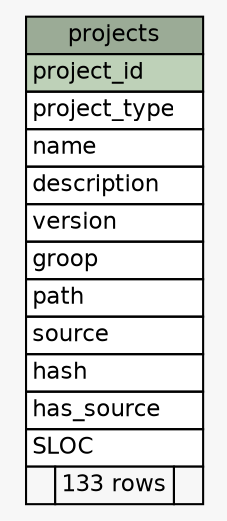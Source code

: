 // dot 2.36.0 on Mac OS X 10.10.3
// SchemaSpy rev 590
digraph "projects" {
  graph [
    rankdir="RL"
    bgcolor="#f7f7f7"
    nodesep="0.18"
    ranksep="0.46"
    fontname="Helvetica"
    fontsize="11"
  ];
  node [
    fontname="Helvetica"
    fontsize="11"
    shape="plaintext"
  ];
  edge [
    arrowsize="0.8"
  ];
  "projects" [
    label=<
    <TABLE BORDER="0" CELLBORDER="1" CELLSPACING="0" BGCOLOR="#ffffff">
      <TR><TD COLSPAN="3" BGCOLOR="#9bab96" ALIGN="CENTER">projects</TD></TR>
      <TR><TD PORT="project_id" COLSPAN="3" BGCOLOR="#bed1b8" ALIGN="LEFT">project_id</TD></TR>
      <TR><TD PORT="project_type" COLSPAN="3" ALIGN="LEFT">project_type</TD></TR>
      <TR><TD PORT="name" COLSPAN="3" ALIGN="LEFT">name</TD></TR>
      <TR><TD PORT="description" COLSPAN="3" ALIGN="LEFT">description</TD></TR>
      <TR><TD PORT="version" COLSPAN="3" ALIGN="LEFT">version</TD></TR>
      <TR><TD PORT="groop" COLSPAN="3" ALIGN="LEFT">groop</TD></TR>
      <TR><TD PORT="path" COLSPAN="3" ALIGN="LEFT">path</TD></TR>
      <TR><TD PORT="source" COLSPAN="3" ALIGN="LEFT">source</TD></TR>
      <TR><TD PORT="hash" COLSPAN="3" ALIGN="LEFT">hash</TD></TR>
      <TR><TD PORT="has_source" COLSPAN="3" ALIGN="LEFT">has_source</TD></TR>
      <TR><TD PORT="SLOC" COLSPAN="3" ALIGN="LEFT">SLOC</TD></TR>
      <TR><TD ALIGN="LEFT" BGCOLOR="#f7f7f7">  </TD><TD ALIGN="RIGHT" BGCOLOR="#f7f7f7">133 rows</TD><TD ALIGN="RIGHT" BGCOLOR="#f7f7f7">  </TD></TR>
    </TABLE>>
    URL="tables/projects.html"
    tooltip="projects"
  ];
}
